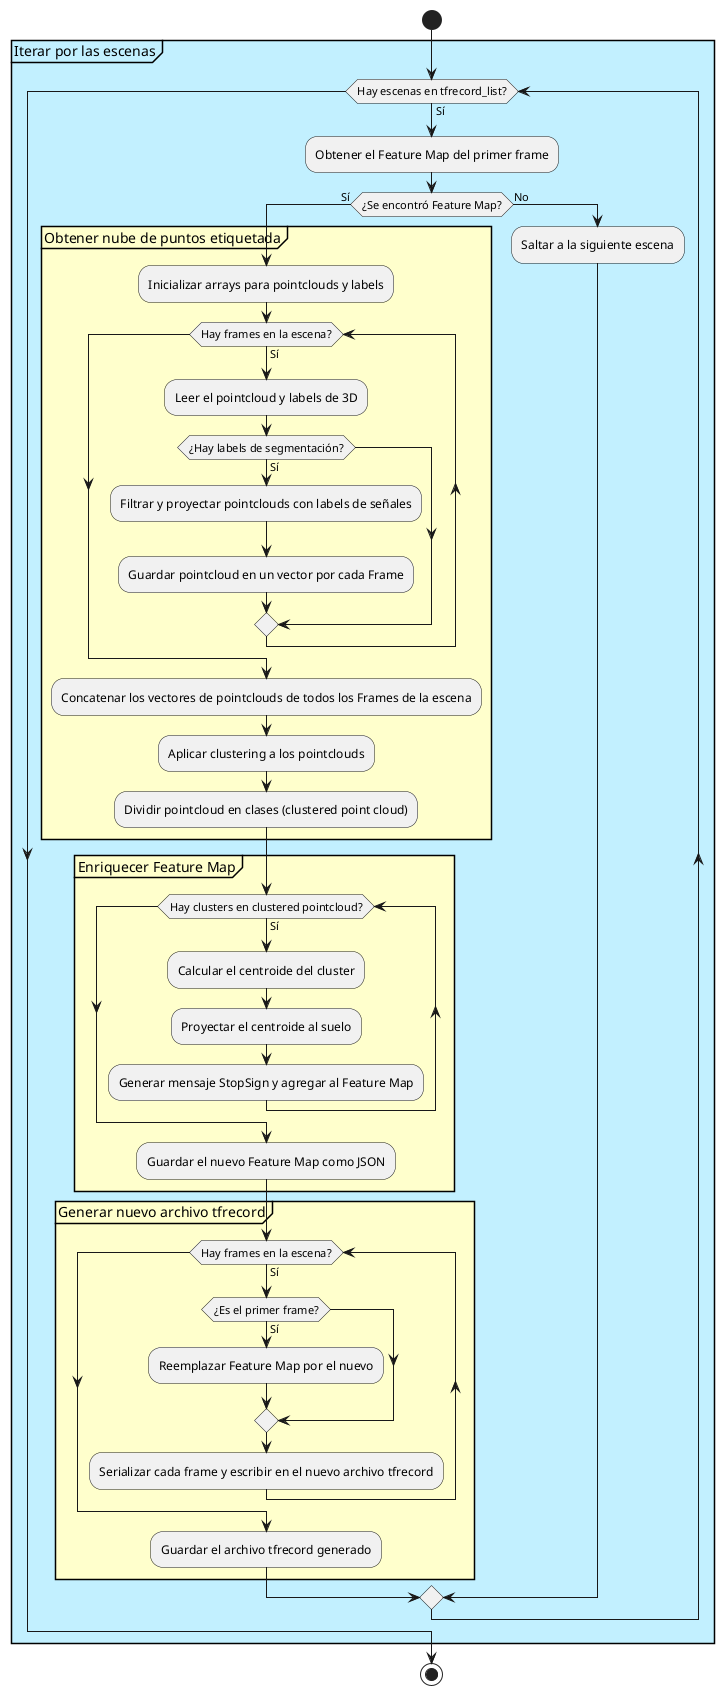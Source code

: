 @startuml
start
partition "Iterar por las escenas" #APPLICATION {
    while (Hay escenas en tfrecord_list?) is (Sí)
        :Obtener el Feature Map del primer frame;
        if (¿Se encontró Feature Map?) then (Sí)
            partition "Obtener nube de puntos etiquetada" #BUSINESS {
                :Inicializar arrays para pointclouds y labels;
                while (Hay frames en la escena?) is (Sí)
                    :Leer el pointcloud y labels de 3D;
                    if (¿Hay labels de segmentación?) then (Sí)
                        :Filtrar y proyectar pointclouds con labels de señales;
                        :Guardar pointcloud en un vector por cada Frame;
                    endif
                endwhile
                :Concatenar los vectores de pointclouds de todos los Frames de la escena;
                :Aplicar clustering a los pointclouds;
                :Dividir pointcloud en clases (clustered point cloud);
            }
            
            partition "Enriquecer Feature Map" #BUSINESS {
                while (Hay clusters en clustered pointcloud?) is (Sí)
                    :Calcular el centroide del cluster;
                    :Proyectar el centroide al suelo;
                    :Generar mensaje StopSign y agregar al Feature Map;
                endwhile
                :Guardar el nuevo Feature Map como JSON;
            }

            partition "Generar nuevo archivo tfrecord" #BUSINESS {
                while (Hay frames en la escena?) is (Sí)
                    if (¿Es el primer frame?) then (Sí)
                        :Reemplazar Feature Map por el nuevo;
                    endif
                    :Serializar cada frame y escribir en el nuevo archivo tfrecord;
                endwhile
                :Guardar el archivo tfrecord generado;
            }
        else (No)
            :Saltar a la siguiente escena;
        endif
    endwhile
}
stop
@enduml
